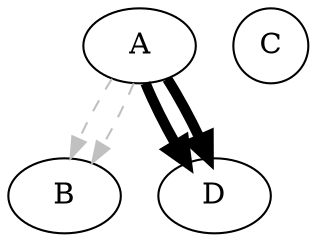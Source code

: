 digraph test1 {

  A -> B [style=dashed, color=grey]
  A -> D [penwidth=5, aᅠrrowhead=none]
  C [shape=circle]

  A -> B [style=dashed, color=grey]
  A -> D [penwidth=5, aᅠrrowor="black:invis:black"]

}
